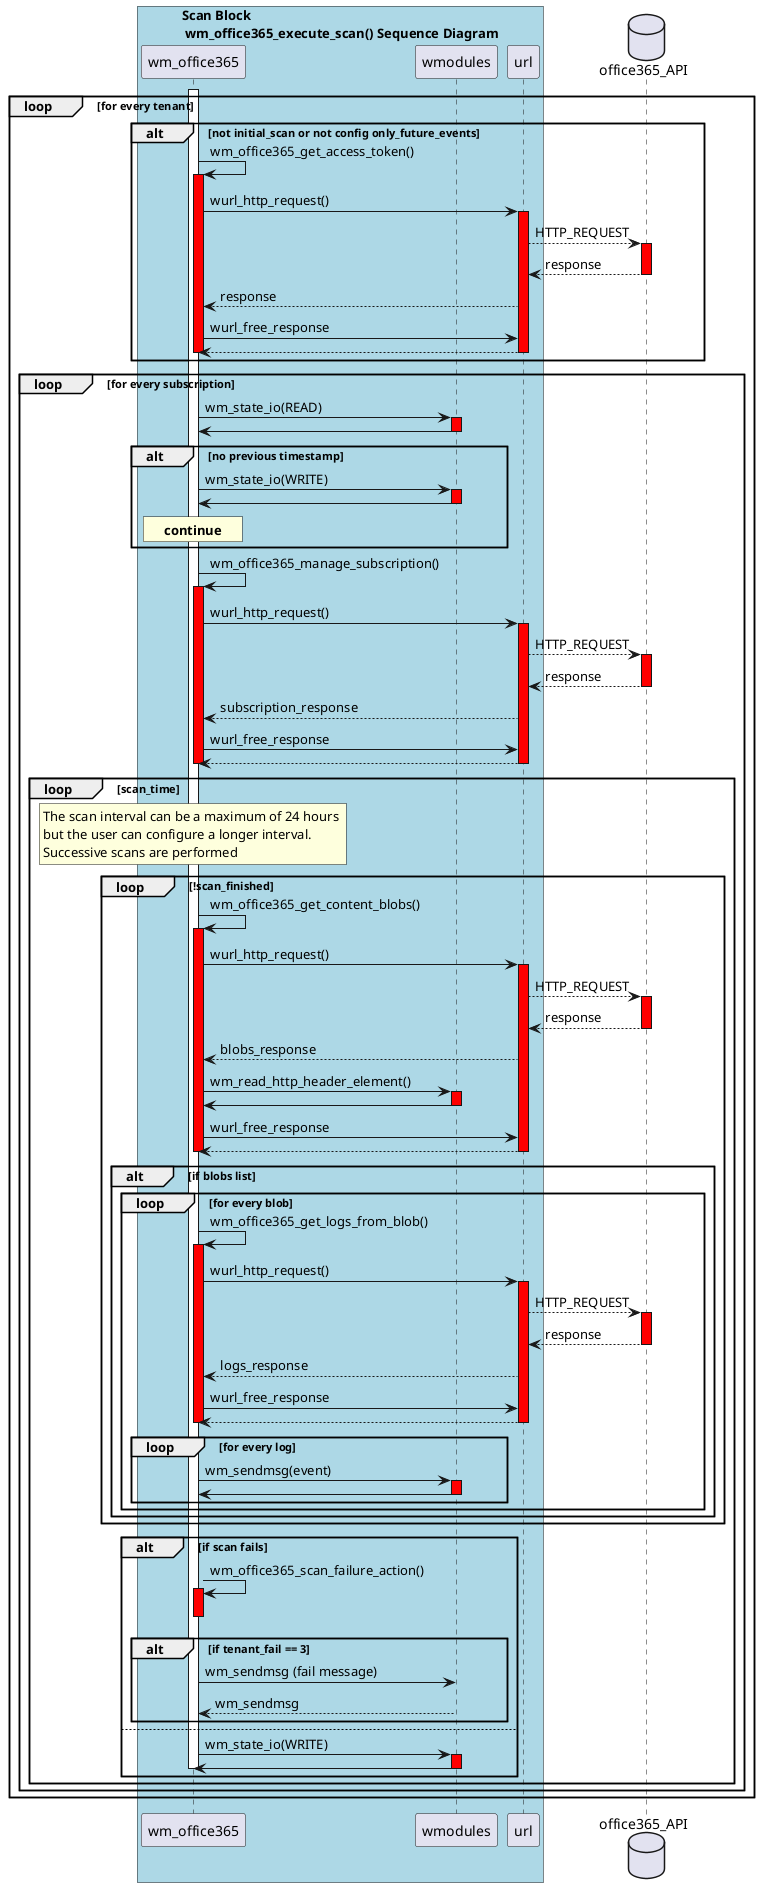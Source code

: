 ' Copyright (C) 2015-2021, Wazuh Inc.
' Created by Wazuh, Inc. <info@wazuh.com>.
' This program is free software; you can redistribute it and/or modify it under the terms of GPLv2

@startuml wm_office365
box "Scan Block \n wm_office365_execute_scan() Sequence Diagram" #LightBlue
participant wm_office365
participant wmodules
participant url
end box

activate wm_office365
loop for every tenant
    alt not initial_scan or not config only_future_events
        wm_office365 -> wm_office365 ++ #red : wm_office365_get_access_token()
        wm_office365 -> url ++ #red : wurl_http_request()
        database office365_API
        url --> office365_API ++ #red : HTTP_REQUEST
        office365_API --> url -- #red : response
        url --> wm_office365 : response
        wm_office365 -> url : wurl_free_response
        wm_office365 <-- url -- #red
        deactivate wm_office365
    end

    loop for every subscription
        wm_office365 -> wmodules ++ #red : wm_state_io(READ)
        wm_office365 <- wmodules -- #red

        alt no previous timestamp
            wm_office365 -> wmodules ++ #red: wm_state_io(WRITE)
            wm_office365 <- wmodules -- #red
            rnote over wm_office365, wm_office365: **continue**
        end

        wm_office365 -> wm_office365 ++ #red: wm_office365_manage_subscription()
        wm_office365 -> url ++ #red: wurl_http_request()
        url --> office365_API ++ #red : HTTP_REQUEST
        office365_API --> url -- #red : response
        url --> wm_office365 : subscription_response
        wm_office365 -> url : wurl_free_response
        wm_office365 <-- url -- #red
        deactivate wm_office365

        loop scan_time 
            rnote over wm_office365, wm_office365: The scan interval can be a maximum of 24 hours \nbut the user can configure a longer interval.\nSuccessive scans are performed
            loop !scan_finished
                wm_office365 -> wm_office365 ++ #red: wm_office365_get_content_blobs()
                wm_office365 -> url ++ #red: wurl_http_request()
                url --> office365_API ++ #red : HTTP_REQUEST
                office365_API --> url -- #red : response
                url --> wm_office365 : blobs_response
                wm_office365 -> wmodules ++ #red : wm_read_http_header_element()
                wm_office365 <- wmodules -- #red
                wm_office365 -> url : wurl_free_response
                wm_office365 <-- url -- #red
                deactivate wm_office365
                alt if blobs list
                    loop for every blob
                        wm_office365 -> wm_office365 ++ #red : wm_office365_get_logs_from_blob()
                        wm_office365 -> url ++ #red : wurl_http_request()
                        url --> office365_API ++ #red : HTTP_REQUEST
                        office365_API --> url -- #red : response
                        url --> wm_office365 : logs_response
                        wm_office365 -> url : wurl_free_response
                        wm_office365 <-- url -- #red
                        deactivate wm_office365
                        loop for every log
                            wm_office365 -> wmodules ++ #red : wm_sendmsg(event)
                            wm_office365 <- wmodules -- #red
                        end
                    end
                end
            end

            alt if scan fails
                wm_office365 -> wm_office365 ++ #red: wm_office365_scan_failure_action()
                deactivate wm_office365
                alt if tenant_fail == 3
                    wm_office365 -> wmodules : wm_sendmsg (fail message)
                    wm_office365 <-- wmodules : wm_sendmsg
                end
            else
                wm_office365 -> wmodules ++ #red : wm_state_io(WRITE)
                wm_office365 <- wmodules -- #red
                deactivate wm_office365
            end
        end
    end
end
@enduml wm_office365
